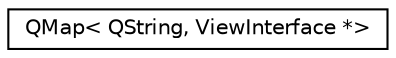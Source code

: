 digraph "类继承关系图"
{
  edge [fontname="Helvetica",fontsize="10",labelfontname="Helvetica",labelfontsize="10"];
  node [fontname="Helvetica",fontsize="10",shape=record];
  rankdir="LR";
  Node0 [label="QMap\< QString, ViewInterface *\>",height=0.2,width=0.4,color="black", fillcolor="white", style="filled",URL="$class_q_map.html"];
}
